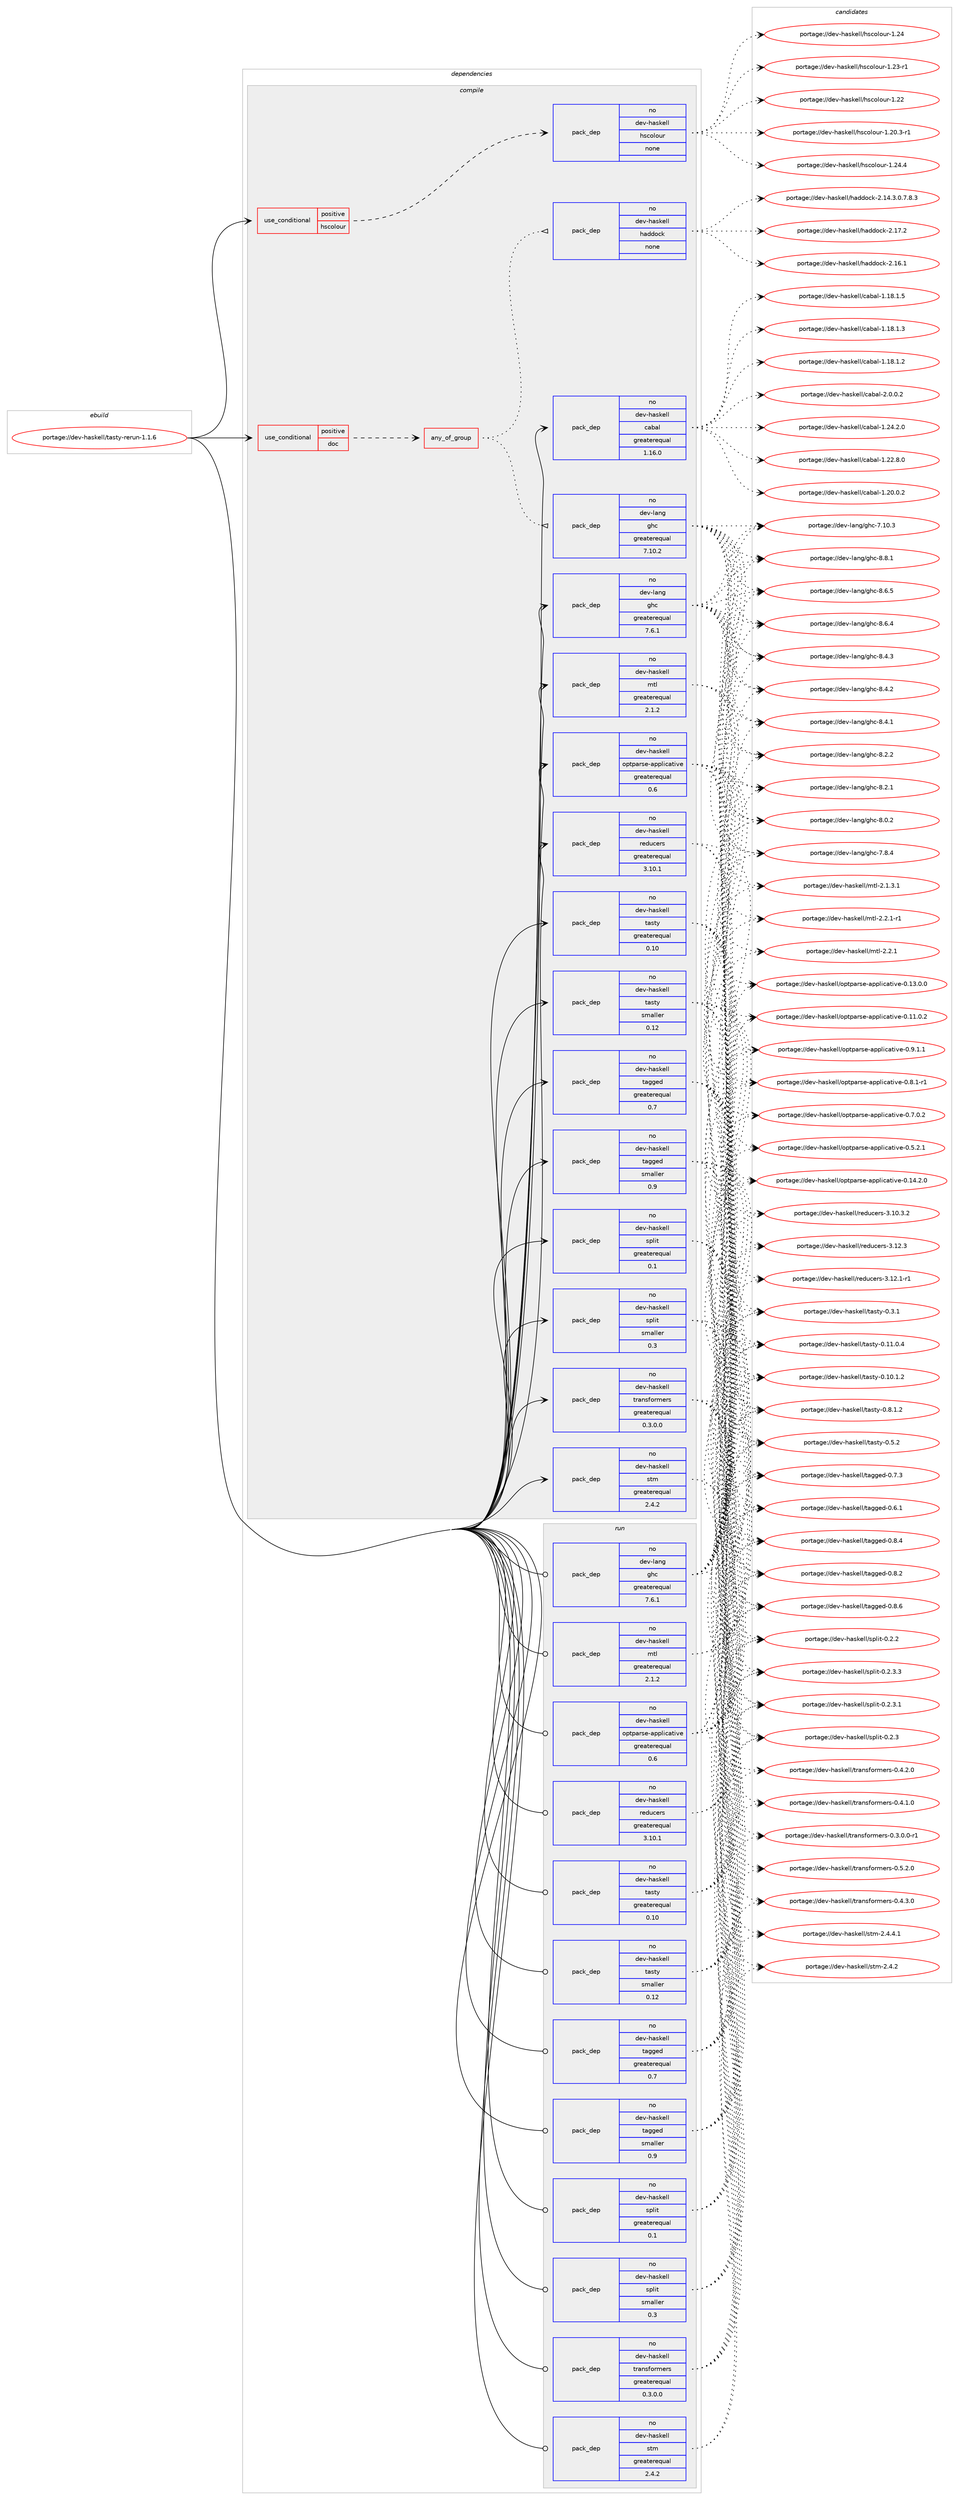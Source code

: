 digraph prolog {

# *************
# Graph options
# *************

newrank=true;
concentrate=true;
compound=true;
graph [rankdir=LR,fontname=Helvetica,fontsize=10,ranksep=1.5];#, ranksep=2.5, nodesep=0.2];
edge  [arrowhead=vee];
node  [fontname=Helvetica,fontsize=10];

# **********
# The ebuild
# **********

subgraph cluster_leftcol {
color=gray;
rank=same;
label=<<i>ebuild</i>>;
id [label="portage://dev-haskell/tasty-rerun-1.1.6", color=red, width=4, href="../dev-haskell/tasty-rerun-1.1.6.svg"];
}

# ****************
# The dependencies
# ****************

subgraph cluster_midcol {
color=gray;
label=<<i>dependencies</i>>;
subgraph cluster_compile {
fillcolor="#eeeeee";
style=filled;
label=<<i>compile</i>>;
subgraph cond131474 {
dependency542592 [label=<<TABLE BORDER="0" CELLBORDER="1" CELLSPACING="0" CELLPADDING="4"><TR><TD ROWSPAN="3" CELLPADDING="10">use_conditional</TD></TR><TR><TD>positive</TD></TR><TR><TD>doc</TD></TR></TABLE>>, shape=none, color=red];
subgraph any5658 {
dependency542593 [label=<<TABLE BORDER="0" CELLBORDER="1" CELLSPACING="0" CELLPADDING="4"><TR><TD CELLPADDING="10">any_of_group</TD></TR></TABLE>>, shape=none, color=red];subgraph pack405223 {
dependency542594 [label=<<TABLE BORDER="0" CELLBORDER="1" CELLSPACING="0" CELLPADDING="4" WIDTH="220"><TR><TD ROWSPAN="6" CELLPADDING="30">pack_dep</TD></TR><TR><TD WIDTH="110">no</TD></TR><TR><TD>dev-haskell</TD></TR><TR><TD>haddock</TD></TR><TR><TD>none</TD></TR><TR><TD></TD></TR></TABLE>>, shape=none, color=blue];
}
dependency542593:e -> dependency542594:w [weight=20,style="dotted",arrowhead="oinv"];
subgraph pack405224 {
dependency542595 [label=<<TABLE BORDER="0" CELLBORDER="1" CELLSPACING="0" CELLPADDING="4" WIDTH="220"><TR><TD ROWSPAN="6" CELLPADDING="30">pack_dep</TD></TR><TR><TD WIDTH="110">no</TD></TR><TR><TD>dev-lang</TD></TR><TR><TD>ghc</TD></TR><TR><TD>greaterequal</TD></TR><TR><TD>7.10.2</TD></TR></TABLE>>, shape=none, color=blue];
}
dependency542593:e -> dependency542595:w [weight=20,style="dotted",arrowhead="oinv"];
}
dependency542592:e -> dependency542593:w [weight=20,style="dashed",arrowhead="vee"];
}
id:e -> dependency542592:w [weight=20,style="solid",arrowhead="vee"];
subgraph cond131475 {
dependency542596 [label=<<TABLE BORDER="0" CELLBORDER="1" CELLSPACING="0" CELLPADDING="4"><TR><TD ROWSPAN="3" CELLPADDING="10">use_conditional</TD></TR><TR><TD>positive</TD></TR><TR><TD>hscolour</TD></TR></TABLE>>, shape=none, color=red];
subgraph pack405225 {
dependency542597 [label=<<TABLE BORDER="0" CELLBORDER="1" CELLSPACING="0" CELLPADDING="4" WIDTH="220"><TR><TD ROWSPAN="6" CELLPADDING="30">pack_dep</TD></TR><TR><TD WIDTH="110">no</TD></TR><TR><TD>dev-haskell</TD></TR><TR><TD>hscolour</TD></TR><TR><TD>none</TD></TR><TR><TD></TD></TR></TABLE>>, shape=none, color=blue];
}
dependency542596:e -> dependency542597:w [weight=20,style="dashed",arrowhead="vee"];
}
id:e -> dependency542596:w [weight=20,style="solid",arrowhead="vee"];
subgraph pack405226 {
dependency542598 [label=<<TABLE BORDER="0" CELLBORDER="1" CELLSPACING="0" CELLPADDING="4" WIDTH="220"><TR><TD ROWSPAN="6" CELLPADDING="30">pack_dep</TD></TR><TR><TD WIDTH="110">no</TD></TR><TR><TD>dev-haskell</TD></TR><TR><TD>cabal</TD></TR><TR><TD>greaterequal</TD></TR><TR><TD>1.16.0</TD></TR></TABLE>>, shape=none, color=blue];
}
id:e -> dependency542598:w [weight=20,style="solid",arrowhead="vee"];
subgraph pack405227 {
dependency542599 [label=<<TABLE BORDER="0" CELLBORDER="1" CELLSPACING="0" CELLPADDING="4" WIDTH="220"><TR><TD ROWSPAN="6" CELLPADDING="30">pack_dep</TD></TR><TR><TD WIDTH="110">no</TD></TR><TR><TD>dev-haskell</TD></TR><TR><TD>mtl</TD></TR><TR><TD>greaterequal</TD></TR><TR><TD>2.1.2</TD></TR></TABLE>>, shape=none, color=blue];
}
id:e -> dependency542599:w [weight=20,style="solid",arrowhead="vee"];
subgraph pack405228 {
dependency542600 [label=<<TABLE BORDER="0" CELLBORDER="1" CELLSPACING="0" CELLPADDING="4" WIDTH="220"><TR><TD ROWSPAN="6" CELLPADDING="30">pack_dep</TD></TR><TR><TD WIDTH="110">no</TD></TR><TR><TD>dev-haskell</TD></TR><TR><TD>optparse-applicative</TD></TR><TR><TD>greaterequal</TD></TR><TR><TD>0.6</TD></TR></TABLE>>, shape=none, color=blue];
}
id:e -> dependency542600:w [weight=20,style="solid",arrowhead="vee"];
subgraph pack405229 {
dependency542601 [label=<<TABLE BORDER="0" CELLBORDER="1" CELLSPACING="0" CELLPADDING="4" WIDTH="220"><TR><TD ROWSPAN="6" CELLPADDING="30">pack_dep</TD></TR><TR><TD WIDTH="110">no</TD></TR><TR><TD>dev-haskell</TD></TR><TR><TD>reducers</TD></TR><TR><TD>greaterequal</TD></TR><TR><TD>3.10.1</TD></TR></TABLE>>, shape=none, color=blue];
}
id:e -> dependency542601:w [weight=20,style="solid",arrowhead="vee"];
subgraph pack405230 {
dependency542602 [label=<<TABLE BORDER="0" CELLBORDER="1" CELLSPACING="0" CELLPADDING="4" WIDTH="220"><TR><TD ROWSPAN="6" CELLPADDING="30">pack_dep</TD></TR><TR><TD WIDTH="110">no</TD></TR><TR><TD>dev-haskell</TD></TR><TR><TD>split</TD></TR><TR><TD>greaterequal</TD></TR><TR><TD>0.1</TD></TR></TABLE>>, shape=none, color=blue];
}
id:e -> dependency542602:w [weight=20,style="solid",arrowhead="vee"];
subgraph pack405231 {
dependency542603 [label=<<TABLE BORDER="0" CELLBORDER="1" CELLSPACING="0" CELLPADDING="4" WIDTH="220"><TR><TD ROWSPAN="6" CELLPADDING="30">pack_dep</TD></TR><TR><TD WIDTH="110">no</TD></TR><TR><TD>dev-haskell</TD></TR><TR><TD>split</TD></TR><TR><TD>smaller</TD></TR><TR><TD>0.3</TD></TR></TABLE>>, shape=none, color=blue];
}
id:e -> dependency542603:w [weight=20,style="solid",arrowhead="vee"];
subgraph pack405232 {
dependency542604 [label=<<TABLE BORDER="0" CELLBORDER="1" CELLSPACING="0" CELLPADDING="4" WIDTH="220"><TR><TD ROWSPAN="6" CELLPADDING="30">pack_dep</TD></TR><TR><TD WIDTH="110">no</TD></TR><TR><TD>dev-haskell</TD></TR><TR><TD>stm</TD></TR><TR><TD>greaterequal</TD></TR><TR><TD>2.4.2</TD></TR></TABLE>>, shape=none, color=blue];
}
id:e -> dependency542604:w [weight=20,style="solid",arrowhead="vee"];
subgraph pack405233 {
dependency542605 [label=<<TABLE BORDER="0" CELLBORDER="1" CELLSPACING="0" CELLPADDING="4" WIDTH="220"><TR><TD ROWSPAN="6" CELLPADDING="30">pack_dep</TD></TR><TR><TD WIDTH="110">no</TD></TR><TR><TD>dev-haskell</TD></TR><TR><TD>tagged</TD></TR><TR><TD>greaterequal</TD></TR><TR><TD>0.7</TD></TR></TABLE>>, shape=none, color=blue];
}
id:e -> dependency542605:w [weight=20,style="solid",arrowhead="vee"];
subgraph pack405234 {
dependency542606 [label=<<TABLE BORDER="0" CELLBORDER="1" CELLSPACING="0" CELLPADDING="4" WIDTH="220"><TR><TD ROWSPAN="6" CELLPADDING="30">pack_dep</TD></TR><TR><TD WIDTH="110">no</TD></TR><TR><TD>dev-haskell</TD></TR><TR><TD>tagged</TD></TR><TR><TD>smaller</TD></TR><TR><TD>0.9</TD></TR></TABLE>>, shape=none, color=blue];
}
id:e -> dependency542606:w [weight=20,style="solid",arrowhead="vee"];
subgraph pack405235 {
dependency542607 [label=<<TABLE BORDER="0" CELLBORDER="1" CELLSPACING="0" CELLPADDING="4" WIDTH="220"><TR><TD ROWSPAN="6" CELLPADDING="30">pack_dep</TD></TR><TR><TD WIDTH="110">no</TD></TR><TR><TD>dev-haskell</TD></TR><TR><TD>tasty</TD></TR><TR><TD>greaterequal</TD></TR><TR><TD>0.10</TD></TR></TABLE>>, shape=none, color=blue];
}
id:e -> dependency542607:w [weight=20,style="solid",arrowhead="vee"];
subgraph pack405236 {
dependency542608 [label=<<TABLE BORDER="0" CELLBORDER="1" CELLSPACING="0" CELLPADDING="4" WIDTH="220"><TR><TD ROWSPAN="6" CELLPADDING="30">pack_dep</TD></TR><TR><TD WIDTH="110">no</TD></TR><TR><TD>dev-haskell</TD></TR><TR><TD>tasty</TD></TR><TR><TD>smaller</TD></TR><TR><TD>0.12</TD></TR></TABLE>>, shape=none, color=blue];
}
id:e -> dependency542608:w [weight=20,style="solid",arrowhead="vee"];
subgraph pack405237 {
dependency542609 [label=<<TABLE BORDER="0" CELLBORDER="1" CELLSPACING="0" CELLPADDING="4" WIDTH="220"><TR><TD ROWSPAN="6" CELLPADDING="30">pack_dep</TD></TR><TR><TD WIDTH="110">no</TD></TR><TR><TD>dev-haskell</TD></TR><TR><TD>transformers</TD></TR><TR><TD>greaterequal</TD></TR><TR><TD>0.3.0.0</TD></TR></TABLE>>, shape=none, color=blue];
}
id:e -> dependency542609:w [weight=20,style="solid",arrowhead="vee"];
subgraph pack405238 {
dependency542610 [label=<<TABLE BORDER="0" CELLBORDER="1" CELLSPACING="0" CELLPADDING="4" WIDTH="220"><TR><TD ROWSPAN="6" CELLPADDING="30">pack_dep</TD></TR><TR><TD WIDTH="110">no</TD></TR><TR><TD>dev-lang</TD></TR><TR><TD>ghc</TD></TR><TR><TD>greaterequal</TD></TR><TR><TD>7.6.1</TD></TR></TABLE>>, shape=none, color=blue];
}
id:e -> dependency542610:w [weight=20,style="solid",arrowhead="vee"];
}
subgraph cluster_compileandrun {
fillcolor="#eeeeee";
style=filled;
label=<<i>compile and run</i>>;
}
subgraph cluster_run {
fillcolor="#eeeeee";
style=filled;
label=<<i>run</i>>;
subgraph pack405239 {
dependency542611 [label=<<TABLE BORDER="0" CELLBORDER="1" CELLSPACING="0" CELLPADDING="4" WIDTH="220"><TR><TD ROWSPAN="6" CELLPADDING="30">pack_dep</TD></TR><TR><TD WIDTH="110">no</TD></TR><TR><TD>dev-haskell</TD></TR><TR><TD>mtl</TD></TR><TR><TD>greaterequal</TD></TR><TR><TD>2.1.2</TD></TR></TABLE>>, shape=none, color=blue];
}
id:e -> dependency542611:w [weight=20,style="solid",arrowhead="odot"];
subgraph pack405240 {
dependency542612 [label=<<TABLE BORDER="0" CELLBORDER="1" CELLSPACING="0" CELLPADDING="4" WIDTH="220"><TR><TD ROWSPAN="6" CELLPADDING="30">pack_dep</TD></TR><TR><TD WIDTH="110">no</TD></TR><TR><TD>dev-haskell</TD></TR><TR><TD>optparse-applicative</TD></TR><TR><TD>greaterequal</TD></TR><TR><TD>0.6</TD></TR></TABLE>>, shape=none, color=blue];
}
id:e -> dependency542612:w [weight=20,style="solid",arrowhead="odot"];
subgraph pack405241 {
dependency542613 [label=<<TABLE BORDER="0" CELLBORDER="1" CELLSPACING="0" CELLPADDING="4" WIDTH="220"><TR><TD ROWSPAN="6" CELLPADDING="30">pack_dep</TD></TR><TR><TD WIDTH="110">no</TD></TR><TR><TD>dev-haskell</TD></TR><TR><TD>reducers</TD></TR><TR><TD>greaterequal</TD></TR><TR><TD>3.10.1</TD></TR></TABLE>>, shape=none, color=blue];
}
id:e -> dependency542613:w [weight=20,style="solid",arrowhead="odot"];
subgraph pack405242 {
dependency542614 [label=<<TABLE BORDER="0" CELLBORDER="1" CELLSPACING="0" CELLPADDING="4" WIDTH="220"><TR><TD ROWSPAN="6" CELLPADDING="30">pack_dep</TD></TR><TR><TD WIDTH="110">no</TD></TR><TR><TD>dev-haskell</TD></TR><TR><TD>split</TD></TR><TR><TD>greaterequal</TD></TR><TR><TD>0.1</TD></TR></TABLE>>, shape=none, color=blue];
}
id:e -> dependency542614:w [weight=20,style="solid",arrowhead="odot"];
subgraph pack405243 {
dependency542615 [label=<<TABLE BORDER="0" CELLBORDER="1" CELLSPACING="0" CELLPADDING="4" WIDTH="220"><TR><TD ROWSPAN="6" CELLPADDING="30">pack_dep</TD></TR><TR><TD WIDTH="110">no</TD></TR><TR><TD>dev-haskell</TD></TR><TR><TD>split</TD></TR><TR><TD>smaller</TD></TR><TR><TD>0.3</TD></TR></TABLE>>, shape=none, color=blue];
}
id:e -> dependency542615:w [weight=20,style="solid",arrowhead="odot"];
subgraph pack405244 {
dependency542616 [label=<<TABLE BORDER="0" CELLBORDER="1" CELLSPACING="0" CELLPADDING="4" WIDTH="220"><TR><TD ROWSPAN="6" CELLPADDING="30">pack_dep</TD></TR><TR><TD WIDTH="110">no</TD></TR><TR><TD>dev-haskell</TD></TR><TR><TD>stm</TD></TR><TR><TD>greaterequal</TD></TR><TR><TD>2.4.2</TD></TR></TABLE>>, shape=none, color=blue];
}
id:e -> dependency542616:w [weight=20,style="solid",arrowhead="odot"];
subgraph pack405245 {
dependency542617 [label=<<TABLE BORDER="0" CELLBORDER="1" CELLSPACING="0" CELLPADDING="4" WIDTH="220"><TR><TD ROWSPAN="6" CELLPADDING="30">pack_dep</TD></TR><TR><TD WIDTH="110">no</TD></TR><TR><TD>dev-haskell</TD></TR><TR><TD>tagged</TD></TR><TR><TD>greaterequal</TD></TR><TR><TD>0.7</TD></TR></TABLE>>, shape=none, color=blue];
}
id:e -> dependency542617:w [weight=20,style="solid",arrowhead="odot"];
subgraph pack405246 {
dependency542618 [label=<<TABLE BORDER="0" CELLBORDER="1" CELLSPACING="0" CELLPADDING="4" WIDTH="220"><TR><TD ROWSPAN="6" CELLPADDING="30">pack_dep</TD></TR><TR><TD WIDTH="110">no</TD></TR><TR><TD>dev-haskell</TD></TR><TR><TD>tagged</TD></TR><TR><TD>smaller</TD></TR><TR><TD>0.9</TD></TR></TABLE>>, shape=none, color=blue];
}
id:e -> dependency542618:w [weight=20,style="solid",arrowhead="odot"];
subgraph pack405247 {
dependency542619 [label=<<TABLE BORDER="0" CELLBORDER="1" CELLSPACING="0" CELLPADDING="4" WIDTH="220"><TR><TD ROWSPAN="6" CELLPADDING="30">pack_dep</TD></TR><TR><TD WIDTH="110">no</TD></TR><TR><TD>dev-haskell</TD></TR><TR><TD>tasty</TD></TR><TR><TD>greaterequal</TD></TR><TR><TD>0.10</TD></TR></TABLE>>, shape=none, color=blue];
}
id:e -> dependency542619:w [weight=20,style="solid",arrowhead="odot"];
subgraph pack405248 {
dependency542620 [label=<<TABLE BORDER="0" CELLBORDER="1" CELLSPACING="0" CELLPADDING="4" WIDTH="220"><TR><TD ROWSPAN="6" CELLPADDING="30">pack_dep</TD></TR><TR><TD WIDTH="110">no</TD></TR><TR><TD>dev-haskell</TD></TR><TR><TD>tasty</TD></TR><TR><TD>smaller</TD></TR><TR><TD>0.12</TD></TR></TABLE>>, shape=none, color=blue];
}
id:e -> dependency542620:w [weight=20,style="solid",arrowhead="odot"];
subgraph pack405249 {
dependency542621 [label=<<TABLE BORDER="0" CELLBORDER="1" CELLSPACING="0" CELLPADDING="4" WIDTH="220"><TR><TD ROWSPAN="6" CELLPADDING="30">pack_dep</TD></TR><TR><TD WIDTH="110">no</TD></TR><TR><TD>dev-haskell</TD></TR><TR><TD>transformers</TD></TR><TR><TD>greaterequal</TD></TR><TR><TD>0.3.0.0</TD></TR></TABLE>>, shape=none, color=blue];
}
id:e -> dependency542621:w [weight=20,style="solid",arrowhead="odot"];
subgraph pack405250 {
dependency542622 [label=<<TABLE BORDER="0" CELLBORDER="1" CELLSPACING="0" CELLPADDING="4" WIDTH="220"><TR><TD ROWSPAN="6" CELLPADDING="30">pack_dep</TD></TR><TR><TD WIDTH="110">no</TD></TR><TR><TD>dev-lang</TD></TR><TR><TD>ghc</TD></TR><TR><TD>greaterequal</TD></TR><TR><TD>7.6.1</TD></TR></TABLE>>, shape=none, color=blue];
}
id:e -> dependency542622:w [weight=20,style="solid",arrowhead="odot"];
}
}

# **************
# The candidates
# **************

subgraph cluster_choices {
rank=same;
color=gray;
label=<<i>candidates</i>>;

subgraph choice405223 {
color=black;
nodesep=1;
choice100101118451049711510710110810847104971001001119910745504649554650 [label="portage://dev-haskell/haddock-2.17.2", color=red, width=4,href="../dev-haskell/haddock-2.17.2.svg"];
choice100101118451049711510710110810847104971001001119910745504649544649 [label="portage://dev-haskell/haddock-2.16.1", color=red, width=4,href="../dev-haskell/haddock-2.16.1.svg"];
choice1001011184510497115107101108108471049710010011199107455046495246514648465546564651 [label="portage://dev-haskell/haddock-2.14.3.0.7.8.3", color=red, width=4,href="../dev-haskell/haddock-2.14.3.0.7.8.3.svg"];
dependency542594:e -> choice100101118451049711510710110810847104971001001119910745504649554650:w [style=dotted,weight="100"];
dependency542594:e -> choice100101118451049711510710110810847104971001001119910745504649544649:w [style=dotted,weight="100"];
dependency542594:e -> choice1001011184510497115107101108108471049710010011199107455046495246514648465546564651:w [style=dotted,weight="100"];
}
subgraph choice405224 {
color=black;
nodesep=1;
choice10010111845108971101034710310499455646564649 [label="portage://dev-lang/ghc-8.8.1", color=red, width=4,href="../dev-lang/ghc-8.8.1.svg"];
choice10010111845108971101034710310499455646544653 [label="portage://dev-lang/ghc-8.6.5", color=red, width=4,href="../dev-lang/ghc-8.6.5.svg"];
choice10010111845108971101034710310499455646544652 [label="portage://dev-lang/ghc-8.6.4", color=red, width=4,href="../dev-lang/ghc-8.6.4.svg"];
choice10010111845108971101034710310499455646524651 [label="portage://dev-lang/ghc-8.4.3", color=red, width=4,href="../dev-lang/ghc-8.4.3.svg"];
choice10010111845108971101034710310499455646524650 [label="portage://dev-lang/ghc-8.4.2", color=red, width=4,href="../dev-lang/ghc-8.4.2.svg"];
choice10010111845108971101034710310499455646524649 [label="portage://dev-lang/ghc-8.4.1", color=red, width=4,href="../dev-lang/ghc-8.4.1.svg"];
choice10010111845108971101034710310499455646504650 [label="portage://dev-lang/ghc-8.2.2", color=red, width=4,href="../dev-lang/ghc-8.2.2.svg"];
choice10010111845108971101034710310499455646504649 [label="portage://dev-lang/ghc-8.2.1", color=red, width=4,href="../dev-lang/ghc-8.2.1.svg"];
choice10010111845108971101034710310499455646484650 [label="portage://dev-lang/ghc-8.0.2", color=red, width=4,href="../dev-lang/ghc-8.0.2.svg"];
choice10010111845108971101034710310499455546564652 [label="portage://dev-lang/ghc-7.8.4", color=red, width=4,href="../dev-lang/ghc-7.8.4.svg"];
choice1001011184510897110103471031049945554649484651 [label="portage://dev-lang/ghc-7.10.3", color=red, width=4,href="../dev-lang/ghc-7.10.3.svg"];
dependency542595:e -> choice10010111845108971101034710310499455646564649:w [style=dotted,weight="100"];
dependency542595:e -> choice10010111845108971101034710310499455646544653:w [style=dotted,weight="100"];
dependency542595:e -> choice10010111845108971101034710310499455646544652:w [style=dotted,weight="100"];
dependency542595:e -> choice10010111845108971101034710310499455646524651:w [style=dotted,weight="100"];
dependency542595:e -> choice10010111845108971101034710310499455646524650:w [style=dotted,weight="100"];
dependency542595:e -> choice10010111845108971101034710310499455646524649:w [style=dotted,weight="100"];
dependency542595:e -> choice10010111845108971101034710310499455646504650:w [style=dotted,weight="100"];
dependency542595:e -> choice10010111845108971101034710310499455646504649:w [style=dotted,weight="100"];
dependency542595:e -> choice10010111845108971101034710310499455646484650:w [style=dotted,weight="100"];
dependency542595:e -> choice10010111845108971101034710310499455546564652:w [style=dotted,weight="100"];
dependency542595:e -> choice1001011184510897110103471031049945554649484651:w [style=dotted,weight="100"];
}
subgraph choice405225 {
color=black;
nodesep=1;
choice1001011184510497115107101108108471041159911110811111711445494650524652 [label="portage://dev-haskell/hscolour-1.24.4", color=red, width=4,href="../dev-haskell/hscolour-1.24.4.svg"];
choice100101118451049711510710110810847104115991111081111171144549465052 [label="portage://dev-haskell/hscolour-1.24", color=red, width=4,href="../dev-haskell/hscolour-1.24.svg"];
choice1001011184510497115107101108108471041159911110811111711445494650514511449 [label="portage://dev-haskell/hscolour-1.23-r1", color=red, width=4,href="../dev-haskell/hscolour-1.23-r1.svg"];
choice100101118451049711510710110810847104115991111081111171144549465050 [label="portage://dev-haskell/hscolour-1.22", color=red, width=4,href="../dev-haskell/hscolour-1.22.svg"];
choice10010111845104971151071011081084710411599111108111117114454946504846514511449 [label="portage://dev-haskell/hscolour-1.20.3-r1", color=red, width=4,href="../dev-haskell/hscolour-1.20.3-r1.svg"];
dependency542597:e -> choice1001011184510497115107101108108471041159911110811111711445494650524652:w [style=dotted,weight="100"];
dependency542597:e -> choice100101118451049711510710110810847104115991111081111171144549465052:w [style=dotted,weight="100"];
dependency542597:e -> choice1001011184510497115107101108108471041159911110811111711445494650514511449:w [style=dotted,weight="100"];
dependency542597:e -> choice100101118451049711510710110810847104115991111081111171144549465050:w [style=dotted,weight="100"];
dependency542597:e -> choice10010111845104971151071011081084710411599111108111117114454946504846514511449:w [style=dotted,weight="100"];
}
subgraph choice405226 {
color=black;
nodesep=1;
choice100101118451049711510710110810847999798971084550464846484650 [label="portage://dev-haskell/cabal-2.0.0.2", color=red, width=4,href="../dev-haskell/cabal-2.0.0.2.svg"];
choice10010111845104971151071011081084799979897108454946505246504648 [label="portage://dev-haskell/cabal-1.24.2.0", color=red, width=4,href="../dev-haskell/cabal-1.24.2.0.svg"];
choice10010111845104971151071011081084799979897108454946505046564648 [label="portage://dev-haskell/cabal-1.22.8.0", color=red, width=4,href="../dev-haskell/cabal-1.22.8.0.svg"];
choice10010111845104971151071011081084799979897108454946504846484650 [label="portage://dev-haskell/cabal-1.20.0.2", color=red, width=4,href="../dev-haskell/cabal-1.20.0.2.svg"];
choice10010111845104971151071011081084799979897108454946495646494653 [label="portage://dev-haskell/cabal-1.18.1.5", color=red, width=4,href="../dev-haskell/cabal-1.18.1.5.svg"];
choice10010111845104971151071011081084799979897108454946495646494651 [label="portage://dev-haskell/cabal-1.18.1.3", color=red, width=4,href="../dev-haskell/cabal-1.18.1.3.svg"];
choice10010111845104971151071011081084799979897108454946495646494650 [label="portage://dev-haskell/cabal-1.18.1.2", color=red, width=4,href="../dev-haskell/cabal-1.18.1.2.svg"];
dependency542598:e -> choice100101118451049711510710110810847999798971084550464846484650:w [style=dotted,weight="100"];
dependency542598:e -> choice10010111845104971151071011081084799979897108454946505246504648:w [style=dotted,weight="100"];
dependency542598:e -> choice10010111845104971151071011081084799979897108454946505046564648:w [style=dotted,weight="100"];
dependency542598:e -> choice10010111845104971151071011081084799979897108454946504846484650:w [style=dotted,weight="100"];
dependency542598:e -> choice10010111845104971151071011081084799979897108454946495646494653:w [style=dotted,weight="100"];
dependency542598:e -> choice10010111845104971151071011081084799979897108454946495646494651:w [style=dotted,weight="100"];
dependency542598:e -> choice10010111845104971151071011081084799979897108454946495646494650:w [style=dotted,weight="100"];
}
subgraph choice405227 {
color=black;
nodesep=1;
choice1001011184510497115107101108108471091161084550465046494511449 [label="portage://dev-haskell/mtl-2.2.1-r1", color=red, width=4,href="../dev-haskell/mtl-2.2.1-r1.svg"];
choice100101118451049711510710110810847109116108455046504649 [label="portage://dev-haskell/mtl-2.2.1", color=red, width=4,href="../dev-haskell/mtl-2.2.1.svg"];
choice1001011184510497115107101108108471091161084550464946514649 [label="portage://dev-haskell/mtl-2.1.3.1", color=red, width=4,href="../dev-haskell/mtl-2.1.3.1.svg"];
dependency542599:e -> choice1001011184510497115107101108108471091161084550465046494511449:w [style=dotted,weight="100"];
dependency542599:e -> choice100101118451049711510710110810847109116108455046504649:w [style=dotted,weight="100"];
dependency542599:e -> choice1001011184510497115107101108108471091161084550464946514649:w [style=dotted,weight="100"];
}
subgraph choice405228 {
color=black;
nodesep=1;
choice10010111845104971151071011081084711111211611297114115101459711211210810599971161051181014548465746494649 [label="portage://dev-haskell/optparse-applicative-0.9.1.1", color=red, width=4,href="../dev-haskell/optparse-applicative-0.9.1.1.svg"];
choice10010111845104971151071011081084711111211611297114115101459711211210810599971161051181014548465646494511449 [label="portage://dev-haskell/optparse-applicative-0.8.1-r1", color=red, width=4,href="../dev-haskell/optparse-applicative-0.8.1-r1.svg"];
choice10010111845104971151071011081084711111211611297114115101459711211210810599971161051181014548465546484650 [label="portage://dev-haskell/optparse-applicative-0.7.0.2", color=red, width=4,href="../dev-haskell/optparse-applicative-0.7.0.2.svg"];
choice10010111845104971151071011081084711111211611297114115101459711211210810599971161051181014548465346504649 [label="portage://dev-haskell/optparse-applicative-0.5.2.1", color=red, width=4,href="../dev-haskell/optparse-applicative-0.5.2.1.svg"];
choice1001011184510497115107101108108471111121161129711411510145971121121081059997116105118101454846495246504648 [label="portage://dev-haskell/optparse-applicative-0.14.2.0", color=red, width=4,href="../dev-haskell/optparse-applicative-0.14.2.0.svg"];
choice1001011184510497115107101108108471111121161129711411510145971121121081059997116105118101454846495146484648 [label="portage://dev-haskell/optparse-applicative-0.13.0.0", color=red, width=4,href="../dev-haskell/optparse-applicative-0.13.0.0.svg"];
choice1001011184510497115107101108108471111121161129711411510145971121121081059997116105118101454846494946484650 [label="portage://dev-haskell/optparse-applicative-0.11.0.2", color=red, width=4,href="../dev-haskell/optparse-applicative-0.11.0.2.svg"];
dependency542600:e -> choice10010111845104971151071011081084711111211611297114115101459711211210810599971161051181014548465746494649:w [style=dotted,weight="100"];
dependency542600:e -> choice10010111845104971151071011081084711111211611297114115101459711211210810599971161051181014548465646494511449:w [style=dotted,weight="100"];
dependency542600:e -> choice10010111845104971151071011081084711111211611297114115101459711211210810599971161051181014548465546484650:w [style=dotted,weight="100"];
dependency542600:e -> choice10010111845104971151071011081084711111211611297114115101459711211210810599971161051181014548465346504649:w [style=dotted,weight="100"];
dependency542600:e -> choice1001011184510497115107101108108471111121161129711411510145971121121081059997116105118101454846495246504648:w [style=dotted,weight="100"];
dependency542600:e -> choice1001011184510497115107101108108471111121161129711411510145971121121081059997116105118101454846495146484648:w [style=dotted,weight="100"];
dependency542600:e -> choice1001011184510497115107101108108471111121161129711411510145971121121081059997116105118101454846494946484650:w [style=dotted,weight="100"];
}
subgraph choice405229 {
color=black;
nodesep=1;
choice1001011184510497115107101108108471141011001179910111411545514649504651 [label="portage://dev-haskell/reducers-3.12.3", color=red, width=4,href="../dev-haskell/reducers-3.12.3.svg"];
choice10010111845104971151071011081084711410110011799101114115455146495046494511449 [label="portage://dev-haskell/reducers-3.12.1-r1", color=red, width=4,href="../dev-haskell/reducers-3.12.1-r1.svg"];
choice10010111845104971151071011081084711410110011799101114115455146494846514650 [label="portage://dev-haskell/reducers-3.10.3.2", color=red, width=4,href="../dev-haskell/reducers-3.10.3.2.svg"];
dependency542601:e -> choice1001011184510497115107101108108471141011001179910111411545514649504651:w [style=dotted,weight="100"];
dependency542601:e -> choice10010111845104971151071011081084711410110011799101114115455146495046494511449:w [style=dotted,weight="100"];
dependency542601:e -> choice10010111845104971151071011081084711410110011799101114115455146494846514650:w [style=dotted,weight="100"];
}
subgraph choice405230 {
color=black;
nodesep=1;
choice1001011184510497115107101108108471151121081051164548465046514651 [label="portage://dev-haskell/split-0.2.3.3", color=red, width=4,href="../dev-haskell/split-0.2.3.3.svg"];
choice1001011184510497115107101108108471151121081051164548465046514649 [label="portage://dev-haskell/split-0.2.3.1", color=red, width=4,href="../dev-haskell/split-0.2.3.1.svg"];
choice100101118451049711510710110810847115112108105116454846504651 [label="portage://dev-haskell/split-0.2.3", color=red, width=4,href="../dev-haskell/split-0.2.3.svg"];
choice100101118451049711510710110810847115112108105116454846504650 [label="portage://dev-haskell/split-0.2.2", color=red, width=4,href="../dev-haskell/split-0.2.2.svg"];
dependency542602:e -> choice1001011184510497115107101108108471151121081051164548465046514651:w [style=dotted,weight="100"];
dependency542602:e -> choice1001011184510497115107101108108471151121081051164548465046514649:w [style=dotted,weight="100"];
dependency542602:e -> choice100101118451049711510710110810847115112108105116454846504651:w [style=dotted,weight="100"];
dependency542602:e -> choice100101118451049711510710110810847115112108105116454846504650:w [style=dotted,weight="100"];
}
subgraph choice405231 {
color=black;
nodesep=1;
choice1001011184510497115107101108108471151121081051164548465046514651 [label="portage://dev-haskell/split-0.2.3.3", color=red, width=4,href="../dev-haskell/split-0.2.3.3.svg"];
choice1001011184510497115107101108108471151121081051164548465046514649 [label="portage://dev-haskell/split-0.2.3.1", color=red, width=4,href="../dev-haskell/split-0.2.3.1.svg"];
choice100101118451049711510710110810847115112108105116454846504651 [label="portage://dev-haskell/split-0.2.3", color=red, width=4,href="../dev-haskell/split-0.2.3.svg"];
choice100101118451049711510710110810847115112108105116454846504650 [label="portage://dev-haskell/split-0.2.2", color=red, width=4,href="../dev-haskell/split-0.2.2.svg"];
dependency542603:e -> choice1001011184510497115107101108108471151121081051164548465046514651:w [style=dotted,weight="100"];
dependency542603:e -> choice1001011184510497115107101108108471151121081051164548465046514649:w [style=dotted,weight="100"];
dependency542603:e -> choice100101118451049711510710110810847115112108105116454846504651:w [style=dotted,weight="100"];
dependency542603:e -> choice100101118451049711510710110810847115112108105116454846504650:w [style=dotted,weight="100"];
}
subgraph choice405232 {
color=black;
nodesep=1;
choice1001011184510497115107101108108471151161094550465246524649 [label="portage://dev-haskell/stm-2.4.4.1", color=red, width=4,href="../dev-haskell/stm-2.4.4.1.svg"];
choice100101118451049711510710110810847115116109455046524650 [label="portage://dev-haskell/stm-2.4.2", color=red, width=4,href="../dev-haskell/stm-2.4.2.svg"];
dependency542604:e -> choice1001011184510497115107101108108471151161094550465246524649:w [style=dotted,weight="100"];
dependency542604:e -> choice100101118451049711510710110810847115116109455046524650:w [style=dotted,weight="100"];
}
subgraph choice405233 {
color=black;
nodesep=1;
choice10010111845104971151071011081084711697103103101100454846564654 [label="portage://dev-haskell/tagged-0.8.6", color=red, width=4,href="../dev-haskell/tagged-0.8.6.svg"];
choice10010111845104971151071011081084711697103103101100454846564652 [label="portage://dev-haskell/tagged-0.8.4", color=red, width=4,href="../dev-haskell/tagged-0.8.4.svg"];
choice10010111845104971151071011081084711697103103101100454846564650 [label="portage://dev-haskell/tagged-0.8.2", color=red, width=4,href="../dev-haskell/tagged-0.8.2.svg"];
choice10010111845104971151071011081084711697103103101100454846554651 [label="portage://dev-haskell/tagged-0.7.3", color=red, width=4,href="../dev-haskell/tagged-0.7.3.svg"];
choice10010111845104971151071011081084711697103103101100454846544649 [label="portage://dev-haskell/tagged-0.6.1", color=red, width=4,href="../dev-haskell/tagged-0.6.1.svg"];
dependency542605:e -> choice10010111845104971151071011081084711697103103101100454846564654:w [style=dotted,weight="100"];
dependency542605:e -> choice10010111845104971151071011081084711697103103101100454846564652:w [style=dotted,weight="100"];
dependency542605:e -> choice10010111845104971151071011081084711697103103101100454846564650:w [style=dotted,weight="100"];
dependency542605:e -> choice10010111845104971151071011081084711697103103101100454846554651:w [style=dotted,weight="100"];
dependency542605:e -> choice10010111845104971151071011081084711697103103101100454846544649:w [style=dotted,weight="100"];
}
subgraph choice405234 {
color=black;
nodesep=1;
choice10010111845104971151071011081084711697103103101100454846564654 [label="portage://dev-haskell/tagged-0.8.6", color=red, width=4,href="../dev-haskell/tagged-0.8.6.svg"];
choice10010111845104971151071011081084711697103103101100454846564652 [label="portage://dev-haskell/tagged-0.8.4", color=red, width=4,href="../dev-haskell/tagged-0.8.4.svg"];
choice10010111845104971151071011081084711697103103101100454846564650 [label="portage://dev-haskell/tagged-0.8.2", color=red, width=4,href="../dev-haskell/tagged-0.8.2.svg"];
choice10010111845104971151071011081084711697103103101100454846554651 [label="portage://dev-haskell/tagged-0.7.3", color=red, width=4,href="../dev-haskell/tagged-0.7.3.svg"];
choice10010111845104971151071011081084711697103103101100454846544649 [label="portage://dev-haskell/tagged-0.6.1", color=red, width=4,href="../dev-haskell/tagged-0.6.1.svg"];
dependency542606:e -> choice10010111845104971151071011081084711697103103101100454846564654:w [style=dotted,weight="100"];
dependency542606:e -> choice10010111845104971151071011081084711697103103101100454846564652:w [style=dotted,weight="100"];
dependency542606:e -> choice10010111845104971151071011081084711697103103101100454846564650:w [style=dotted,weight="100"];
dependency542606:e -> choice10010111845104971151071011081084711697103103101100454846554651:w [style=dotted,weight="100"];
dependency542606:e -> choice10010111845104971151071011081084711697103103101100454846544649:w [style=dotted,weight="100"];
}
subgraph choice405235 {
color=black;
nodesep=1;
choice100101118451049711510710110810847116971151161214548465646494650 [label="portage://dev-haskell/tasty-0.8.1.2", color=red, width=4,href="../dev-haskell/tasty-0.8.1.2.svg"];
choice10010111845104971151071011081084711697115116121454846534650 [label="portage://dev-haskell/tasty-0.5.2", color=red, width=4,href="../dev-haskell/tasty-0.5.2.svg"];
choice10010111845104971151071011081084711697115116121454846514649 [label="portage://dev-haskell/tasty-0.3.1", color=red, width=4,href="../dev-haskell/tasty-0.3.1.svg"];
choice10010111845104971151071011081084711697115116121454846494946484652 [label="portage://dev-haskell/tasty-0.11.0.4", color=red, width=4,href="../dev-haskell/tasty-0.11.0.4.svg"];
choice10010111845104971151071011081084711697115116121454846494846494650 [label="portage://dev-haskell/tasty-0.10.1.2", color=red, width=4,href="../dev-haskell/tasty-0.10.1.2.svg"];
dependency542607:e -> choice100101118451049711510710110810847116971151161214548465646494650:w [style=dotted,weight="100"];
dependency542607:e -> choice10010111845104971151071011081084711697115116121454846534650:w [style=dotted,weight="100"];
dependency542607:e -> choice10010111845104971151071011081084711697115116121454846514649:w [style=dotted,weight="100"];
dependency542607:e -> choice10010111845104971151071011081084711697115116121454846494946484652:w [style=dotted,weight="100"];
dependency542607:e -> choice10010111845104971151071011081084711697115116121454846494846494650:w [style=dotted,weight="100"];
}
subgraph choice405236 {
color=black;
nodesep=1;
choice100101118451049711510710110810847116971151161214548465646494650 [label="portage://dev-haskell/tasty-0.8.1.2", color=red, width=4,href="../dev-haskell/tasty-0.8.1.2.svg"];
choice10010111845104971151071011081084711697115116121454846534650 [label="portage://dev-haskell/tasty-0.5.2", color=red, width=4,href="../dev-haskell/tasty-0.5.2.svg"];
choice10010111845104971151071011081084711697115116121454846514649 [label="portage://dev-haskell/tasty-0.3.1", color=red, width=4,href="../dev-haskell/tasty-0.3.1.svg"];
choice10010111845104971151071011081084711697115116121454846494946484652 [label="portage://dev-haskell/tasty-0.11.0.4", color=red, width=4,href="../dev-haskell/tasty-0.11.0.4.svg"];
choice10010111845104971151071011081084711697115116121454846494846494650 [label="portage://dev-haskell/tasty-0.10.1.2", color=red, width=4,href="../dev-haskell/tasty-0.10.1.2.svg"];
dependency542608:e -> choice100101118451049711510710110810847116971151161214548465646494650:w [style=dotted,weight="100"];
dependency542608:e -> choice10010111845104971151071011081084711697115116121454846534650:w [style=dotted,weight="100"];
dependency542608:e -> choice10010111845104971151071011081084711697115116121454846514649:w [style=dotted,weight="100"];
dependency542608:e -> choice10010111845104971151071011081084711697115116121454846494946484652:w [style=dotted,weight="100"];
dependency542608:e -> choice10010111845104971151071011081084711697115116121454846494846494650:w [style=dotted,weight="100"];
}
subgraph choice405237 {
color=black;
nodesep=1;
choice100101118451049711510710110810847116114971101151021111141091011141154548465346504648 [label="portage://dev-haskell/transformers-0.5.2.0", color=red, width=4,href="../dev-haskell/transformers-0.5.2.0.svg"];
choice100101118451049711510710110810847116114971101151021111141091011141154548465246514648 [label="portage://dev-haskell/transformers-0.4.3.0", color=red, width=4,href="../dev-haskell/transformers-0.4.3.0.svg"];
choice100101118451049711510710110810847116114971101151021111141091011141154548465246504648 [label="portage://dev-haskell/transformers-0.4.2.0", color=red, width=4,href="../dev-haskell/transformers-0.4.2.0.svg"];
choice100101118451049711510710110810847116114971101151021111141091011141154548465246494648 [label="portage://dev-haskell/transformers-0.4.1.0", color=red, width=4,href="../dev-haskell/transformers-0.4.1.0.svg"];
choice1001011184510497115107101108108471161149711011510211111410910111411545484651464846484511449 [label="portage://dev-haskell/transformers-0.3.0.0-r1", color=red, width=4,href="../dev-haskell/transformers-0.3.0.0-r1.svg"];
dependency542609:e -> choice100101118451049711510710110810847116114971101151021111141091011141154548465346504648:w [style=dotted,weight="100"];
dependency542609:e -> choice100101118451049711510710110810847116114971101151021111141091011141154548465246514648:w [style=dotted,weight="100"];
dependency542609:e -> choice100101118451049711510710110810847116114971101151021111141091011141154548465246504648:w [style=dotted,weight="100"];
dependency542609:e -> choice100101118451049711510710110810847116114971101151021111141091011141154548465246494648:w [style=dotted,weight="100"];
dependency542609:e -> choice1001011184510497115107101108108471161149711011510211111410910111411545484651464846484511449:w [style=dotted,weight="100"];
}
subgraph choice405238 {
color=black;
nodesep=1;
choice10010111845108971101034710310499455646564649 [label="portage://dev-lang/ghc-8.8.1", color=red, width=4,href="../dev-lang/ghc-8.8.1.svg"];
choice10010111845108971101034710310499455646544653 [label="portage://dev-lang/ghc-8.6.5", color=red, width=4,href="../dev-lang/ghc-8.6.5.svg"];
choice10010111845108971101034710310499455646544652 [label="portage://dev-lang/ghc-8.6.4", color=red, width=4,href="../dev-lang/ghc-8.6.4.svg"];
choice10010111845108971101034710310499455646524651 [label="portage://dev-lang/ghc-8.4.3", color=red, width=4,href="../dev-lang/ghc-8.4.3.svg"];
choice10010111845108971101034710310499455646524650 [label="portage://dev-lang/ghc-8.4.2", color=red, width=4,href="../dev-lang/ghc-8.4.2.svg"];
choice10010111845108971101034710310499455646524649 [label="portage://dev-lang/ghc-8.4.1", color=red, width=4,href="../dev-lang/ghc-8.4.1.svg"];
choice10010111845108971101034710310499455646504650 [label="portage://dev-lang/ghc-8.2.2", color=red, width=4,href="../dev-lang/ghc-8.2.2.svg"];
choice10010111845108971101034710310499455646504649 [label="portage://dev-lang/ghc-8.2.1", color=red, width=4,href="../dev-lang/ghc-8.2.1.svg"];
choice10010111845108971101034710310499455646484650 [label="portage://dev-lang/ghc-8.0.2", color=red, width=4,href="../dev-lang/ghc-8.0.2.svg"];
choice10010111845108971101034710310499455546564652 [label="portage://dev-lang/ghc-7.8.4", color=red, width=4,href="../dev-lang/ghc-7.8.4.svg"];
choice1001011184510897110103471031049945554649484651 [label="portage://dev-lang/ghc-7.10.3", color=red, width=4,href="../dev-lang/ghc-7.10.3.svg"];
dependency542610:e -> choice10010111845108971101034710310499455646564649:w [style=dotted,weight="100"];
dependency542610:e -> choice10010111845108971101034710310499455646544653:w [style=dotted,weight="100"];
dependency542610:e -> choice10010111845108971101034710310499455646544652:w [style=dotted,weight="100"];
dependency542610:e -> choice10010111845108971101034710310499455646524651:w [style=dotted,weight="100"];
dependency542610:e -> choice10010111845108971101034710310499455646524650:w [style=dotted,weight="100"];
dependency542610:e -> choice10010111845108971101034710310499455646524649:w [style=dotted,weight="100"];
dependency542610:e -> choice10010111845108971101034710310499455646504650:w [style=dotted,weight="100"];
dependency542610:e -> choice10010111845108971101034710310499455646504649:w [style=dotted,weight="100"];
dependency542610:e -> choice10010111845108971101034710310499455646484650:w [style=dotted,weight="100"];
dependency542610:e -> choice10010111845108971101034710310499455546564652:w [style=dotted,weight="100"];
dependency542610:e -> choice1001011184510897110103471031049945554649484651:w [style=dotted,weight="100"];
}
subgraph choice405239 {
color=black;
nodesep=1;
choice1001011184510497115107101108108471091161084550465046494511449 [label="portage://dev-haskell/mtl-2.2.1-r1", color=red, width=4,href="../dev-haskell/mtl-2.2.1-r1.svg"];
choice100101118451049711510710110810847109116108455046504649 [label="portage://dev-haskell/mtl-2.2.1", color=red, width=4,href="../dev-haskell/mtl-2.2.1.svg"];
choice1001011184510497115107101108108471091161084550464946514649 [label="portage://dev-haskell/mtl-2.1.3.1", color=red, width=4,href="../dev-haskell/mtl-2.1.3.1.svg"];
dependency542611:e -> choice1001011184510497115107101108108471091161084550465046494511449:w [style=dotted,weight="100"];
dependency542611:e -> choice100101118451049711510710110810847109116108455046504649:w [style=dotted,weight="100"];
dependency542611:e -> choice1001011184510497115107101108108471091161084550464946514649:w [style=dotted,weight="100"];
}
subgraph choice405240 {
color=black;
nodesep=1;
choice10010111845104971151071011081084711111211611297114115101459711211210810599971161051181014548465746494649 [label="portage://dev-haskell/optparse-applicative-0.9.1.1", color=red, width=4,href="../dev-haskell/optparse-applicative-0.9.1.1.svg"];
choice10010111845104971151071011081084711111211611297114115101459711211210810599971161051181014548465646494511449 [label="portage://dev-haskell/optparse-applicative-0.8.1-r1", color=red, width=4,href="../dev-haskell/optparse-applicative-0.8.1-r1.svg"];
choice10010111845104971151071011081084711111211611297114115101459711211210810599971161051181014548465546484650 [label="portage://dev-haskell/optparse-applicative-0.7.0.2", color=red, width=4,href="../dev-haskell/optparse-applicative-0.7.0.2.svg"];
choice10010111845104971151071011081084711111211611297114115101459711211210810599971161051181014548465346504649 [label="portage://dev-haskell/optparse-applicative-0.5.2.1", color=red, width=4,href="../dev-haskell/optparse-applicative-0.5.2.1.svg"];
choice1001011184510497115107101108108471111121161129711411510145971121121081059997116105118101454846495246504648 [label="portage://dev-haskell/optparse-applicative-0.14.2.0", color=red, width=4,href="../dev-haskell/optparse-applicative-0.14.2.0.svg"];
choice1001011184510497115107101108108471111121161129711411510145971121121081059997116105118101454846495146484648 [label="portage://dev-haskell/optparse-applicative-0.13.0.0", color=red, width=4,href="../dev-haskell/optparse-applicative-0.13.0.0.svg"];
choice1001011184510497115107101108108471111121161129711411510145971121121081059997116105118101454846494946484650 [label="portage://dev-haskell/optparse-applicative-0.11.0.2", color=red, width=4,href="../dev-haskell/optparse-applicative-0.11.0.2.svg"];
dependency542612:e -> choice10010111845104971151071011081084711111211611297114115101459711211210810599971161051181014548465746494649:w [style=dotted,weight="100"];
dependency542612:e -> choice10010111845104971151071011081084711111211611297114115101459711211210810599971161051181014548465646494511449:w [style=dotted,weight="100"];
dependency542612:e -> choice10010111845104971151071011081084711111211611297114115101459711211210810599971161051181014548465546484650:w [style=dotted,weight="100"];
dependency542612:e -> choice10010111845104971151071011081084711111211611297114115101459711211210810599971161051181014548465346504649:w [style=dotted,weight="100"];
dependency542612:e -> choice1001011184510497115107101108108471111121161129711411510145971121121081059997116105118101454846495246504648:w [style=dotted,weight="100"];
dependency542612:e -> choice1001011184510497115107101108108471111121161129711411510145971121121081059997116105118101454846495146484648:w [style=dotted,weight="100"];
dependency542612:e -> choice1001011184510497115107101108108471111121161129711411510145971121121081059997116105118101454846494946484650:w [style=dotted,weight="100"];
}
subgraph choice405241 {
color=black;
nodesep=1;
choice1001011184510497115107101108108471141011001179910111411545514649504651 [label="portage://dev-haskell/reducers-3.12.3", color=red, width=4,href="../dev-haskell/reducers-3.12.3.svg"];
choice10010111845104971151071011081084711410110011799101114115455146495046494511449 [label="portage://dev-haskell/reducers-3.12.1-r1", color=red, width=4,href="../dev-haskell/reducers-3.12.1-r1.svg"];
choice10010111845104971151071011081084711410110011799101114115455146494846514650 [label="portage://dev-haskell/reducers-3.10.3.2", color=red, width=4,href="../dev-haskell/reducers-3.10.3.2.svg"];
dependency542613:e -> choice1001011184510497115107101108108471141011001179910111411545514649504651:w [style=dotted,weight="100"];
dependency542613:e -> choice10010111845104971151071011081084711410110011799101114115455146495046494511449:w [style=dotted,weight="100"];
dependency542613:e -> choice10010111845104971151071011081084711410110011799101114115455146494846514650:w [style=dotted,weight="100"];
}
subgraph choice405242 {
color=black;
nodesep=1;
choice1001011184510497115107101108108471151121081051164548465046514651 [label="portage://dev-haskell/split-0.2.3.3", color=red, width=4,href="../dev-haskell/split-0.2.3.3.svg"];
choice1001011184510497115107101108108471151121081051164548465046514649 [label="portage://dev-haskell/split-0.2.3.1", color=red, width=4,href="../dev-haskell/split-0.2.3.1.svg"];
choice100101118451049711510710110810847115112108105116454846504651 [label="portage://dev-haskell/split-0.2.3", color=red, width=4,href="../dev-haskell/split-0.2.3.svg"];
choice100101118451049711510710110810847115112108105116454846504650 [label="portage://dev-haskell/split-0.2.2", color=red, width=4,href="../dev-haskell/split-0.2.2.svg"];
dependency542614:e -> choice1001011184510497115107101108108471151121081051164548465046514651:w [style=dotted,weight="100"];
dependency542614:e -> choice1001011184510497115107101108108471151121081051164548465046514649:w [style=dotted,weight="100"];
dependency542614:e -> choice100101118451049711510710110810847115112108105116454846504651:w [style=dotted,weight="100"];
dependency542614:e -> choice100101118451049711510710110810847115112108105116454846504650:w [style=dotted,weight="100"];
}
subgraph choice405243 {
color=black;
nodesep=1;
choice1001011184510497115107101108108471151121081051164548465046514651 [label="portage://dev-haskell/split-0.2.3.3", color=red, width=4,href="../dev-haskell/split-0.2.3.3.svg"];
choice1001011184510497115107101108108471151121081051164548465046514649 [label="portage://dev-haskell/split-0.2.3.1", color=red, width=4,href="../dev-haskell/split-0.2.3.1.svg"];
choice100101118451049711510710110810847115112108105116454846504651 [label="portage://dev-haskell/split-0.2.3", color=red, width=4,href="../dev-haskell/split-0.2.3.svg"];
choice100101118451049711510710110810847115112108105116454846504650 [label="portage://dev-haskell/split-0.2.2", color=red, width=4,href="../dev-haskell/split-0.2.2.svg"];
dependency542615:e -> choice1001011184510497115107101108108471151121081051164548465046514651:w [style=dotted,weight="100"];
dependency542615:e -> choice1001011184510497115107101108108471151121081051164548465046514649:w [style=dotted,weight="100"];
dependency542615:e -> choice100101118451049711510710110810847115112108105116454846504651:w [style=dotted,weight="100"];
dependency542615:e -> choice100101118451049711510710110810847115112108105116454846504650:w [style=dotted,weight="100"];
}
subgraph choice405244 {
color=black;
nodesep=1;
choice1001011184510497115107101108108471151161094550465246524649 [label="portage://dev-haskell/stm-2.4.4.1", color=red, width=4,href="../dev-haskell/stm-2.4.4.1.svg"];
choice100101118451049711510710110810847115116109455046524650 [label="portage://dev-haskell/stm-2.4.2", color=red, width=4,href="../dev-haskell/stm-2.4.2.svg"];
dependency542616:e -> choice1001011184510497115107101108108471151161094550465246524649:w [style=dotted,weight="100"];
dependency542616:e -> choice100101118451049711510710110810847115116109455046524650:w [style=dotted,weight="100"];
}
subgraph choice405245 {
color=black;
nodesep=1;
choice10010111845104971151071011081084711697103103101100454846564654 [label="portage://dev-haskell/tagged-0.8.6", color=red, width=4,href="../dev-haskell/tagged-0.8.6.svg"];
choice10010111845104971151071011081084711697103103101100454846564652 [label="portage://dev-haskell/tagged-0.8.4", color=red, width=4,href="../dev-haskell/tagged-0.8.4.svg"];
choice10010111845104971151071011081084711697103103101100454846564650 [label="portage://dev-haskell/tagged-0.8.2", color=red, width=4,href="../dev-haskell/tagged-0.8.2.svg"];
choice10010111845104971151071011081084711697103103101100454846554651 [label="portage://dev-haskell/tagged-0.7.3", color=red, width=4,href="../dev-haskell/tagged-0.7.3.svg"];
choice10010111845104971151071011081084711697103103101100454846544649 [label="portage://dev-haskell/tagged-0.6.1", color=red, width=4,href="../dev-haskell/tagged-0.6.1.svg"];
dependency542617:e -> choice10010111845104971151071011081084711697103103101100454846564654:w [style=dotted,weight="100"];
dependency542617:e -> choice10010111845104971151071011081084711697103103101100454846564652:w [style=dotted,weight="100"];
dependency542617:e -> choice10010111845104971151071011081084711697103103101100454846564650:w [style=dotted,weight="100"];
dependency542617:e -> choice10010111845104971151071011081084711697103103101100454846554651:w [style=dotted,weight="100"];
dependency542617:e -> choice10010111845104971151071011081084711697103103101100454846544649:w [style=dotted,weight="100"];
}
subgraph choice405246 {
color=black;
nodesep=1;
choice10010111845104971151071011081084711697103103101100454846564654 [label="portage://dev-haskell/tagged-0.8.6", color=red, width=4,href="../dev-haskell/tagged-0.8.6.svg"];
choice10010111845104971151071011081084711697103103101100454846564652 [label="portage://dev-haskell/tagged-0.8.4", color=red, width=4,href="../dev-haskell/tagged-0.8.4.svg"];
choice10010111845104971151071011081084711697103103101100454846564650 [label="portage://dev-haskell/tagged-0.8.2", color=red, width=4,href="../dev-haskell/tagged-0.8.2.svg"];
choice10010111845104971151071011081084711697103103101100454846554651 [label="portage://dev-haskell/tagged-0.7.3", color=red, width=4,href="../dev-haskell/tagged-0.7.3.svg"];
choice10010111845104971151071011081084711697103103101100454846544649 [label="portage://dev-haskell/tagged-0.6.1", color=red, width=4,href="../dev-haskell/tagged-0.6.1.svg"];
dependency542618:e -> choice10010111845104971151071011081084711697103103101100454846564654:w [style=dotted,weight="100"];
dependency542618:e -> choice10010111845104971151071011081084711697103103101100454846564652:w [style=dotted,weight="100"];
dependency542618:e -> choice10010111845104971151071011081084711697103103101100454846564650:w [style=dotted,weight="100"];
dependency542618:e -> choice10010111845104971151071011081084711697103103101100454846554651:w [style=dotted,weight="100"];
dependency542618:e -> choice10010111845104971151071011081084711697103103101100454846544649:w [style=dotted,weight="100"];
}
subgraph choice405247 {
color=black;
nodesep=1;
choice100101118451049711510710110810847116971151161214548465646494650 [label="portage://dev-haskell/tasty-0.8.1.2", color=red, width=4,href="../dev-haskell/tasty-0.8.1.2.svg"];
choice10010111845104971151071011081084711697115116121454846534650 [label="portage://dev-haskell/tasty-0.5.2", color=red, width=4,href="../dev-haskell/tasty-0.5.2.svg"];
choice10010111845104971151071011081084711697115116121454846514649 [label="portage://dev-haskell/tasty-0.3.1", color=red, width=4,href="../dev-haskell/tasty-0.3.1.svg"];
choice10010111845104971151071011081084711697115116121454846494946484652 [label="portage://dev-haskell/tasty-0.11.0.4", color=red, width=4,href="../dev-haskell/tasty-0.11.0.4.svg"];
choice10010111845104971151071011081084711697115116121454846494846494650 [label="portage://dev-haskell/tasty-0.10.1.2", color=red, width=4,href="../dev-haskell/tasty-0.10.1.2.svg"];
dependency542619:e -> choice100101118451049711510710110810847116971151161214548465646494650:w [style=dotted,weight="100"];
dependency542619:e -> choice10010111845104971151071011081084711697115116121454846534650:w [style=dotted,weight="100"];
dependency542619:e -> choice10010111845104971151071011081084711697115116121454846514649:w [style=dotted,weight="100"];
dependency542619:e -> choice10010111845104971151071011081084711697115116121454846494946484652:w [style=dotted,weight="100"];
dependency542619:e -> choice10010111845104971151071011081084711697115116121454846494846494650:w [style=dotted,weight="100"];
}
subgraph choice405248 {
color=black;
nodesep=1;
choice100101118451049711510710110810847116971151161214548465646494650 [label="portage://dev-haskell/tasty-0.8.1.2", color=red, width=4,href="../dev-haskell/tasty-0.8.1.2.svg"];
choice10010111845104971151071011081084711697115116121454846534650 [label="portage://dev-haskell/tasty-0.5.2", color=red, width=4,href="../dev-haskell/tasty-0.5.2.svg"];
choice10010111845104971151071011081084711697115116121454846514649 [label="portage://dev-haskell/tasty-0.3.1", color=red, width=4,href="../dev-haskell/tasty-0.3.1.svg"];
choice10010111845104971151071011081084711697115116121454846494946484652 [label="portage://dev-haskell/tasty-0.11.0.4", color=red, width=4,href="../dev-haskell/tasty-0.11.0.4.svg"];
choice10010111845104971151071011081084711697115116121454846494846494650 [label="portage://dev-haskell/tasty-0.10.1.2", color=red, width=4,href="../dev-haskell/tasty-0.10.1.2.svg"];
dependency542620:e -> choice100101118451049711510710110810847116971151161214548465646494650:w [style=dotted,weight="100"];
dependency542620:e -> choice10010111845104971151071011081084711697115116121454846534650:w [style=dotted,weight="100"];
dependency542620:e -> choice10010111845104971151071011081084711697115116121454846514649:w [style=dotted,weight="100"];
dependency542620:e -> choice10010111845104971151071011081084711697115116121454846494946484652:w [style=dotted,weight="100"];
dependency542620:e -> choice10010111845104971151071011081084711697115116121454846494846494650:w [style=dotted,weight="100"];
}
subgraph choice405249 {
color=black;
nodesep=1;
choice100101118451049711510710110810847116114971101151021111141091011141154548465346504648 [label="portage://dev-haskell/transformers-0.5.2.0", color=red, width=4,href="../dev-haskell/transformers-0.5.2.0.svg"];
choice100101118451049711510710110810847116114971101151021111141091011141154548465246514648 [label="portage://dev-haskell/transformers-0.4.3.0", color=red, width=4,href="../dev-haskell/transformers-0.4.3.0.svg"];
choice100101118451049711510710110810847116114971101151021111141091011141154548465246504648 [label="portage://dev-haskell/transformers-0.4.2.0", color=red, width=4,href="../dev-haskell/transformers-0.4.2.0.svg"];
choice100101118451049711510710110810847116114971101151021111141091011141154548465246494648 [label="portage://dev-haskell/transformers-0.4.1.0", color=red, width=4,href="../dev-haskell/transformers-0.4.1.0.svg"];
choice1001011184510497115107101108108471161149711011510211111410910111411545484651464846484511449 [label="portage://dev-haskell/transformers-0.3.0.0-r1", color=red, width=4,href="../dev-haskell/transformers-0.3.0.0-r1.svg"];
dependency542621:e -> choice100101118451049711510710110810847116114971101151021111141091011141154548465346504648:w [style=dotted,weight="100"];
dependency542621:e -> choice100101118451049711510710110810847116114971101151021111141091011141154548465246514648:w [style=dotted,weight="100"];
dependency542621:e -> choice100101118451049711510710110810847116114971101151021111141091011141154548465246504648:w [style=dotted,weight="100"];
dependency542621:e -> choice100101118451049711510710110810847116114971101151021111141091011141154548465246494648:w [style=dotted,weight="100"];
dependency542621:e -> choice1001011184510497115107101108108471161149711011510211111410910111411545484651464846484511449:w [style=dotted,weight="100"];
}
subgraph choice405250 {
color=black;
nodesep=1;
choice10010111845108971101034710310499455646564649 [label="portage://dev-lang/ghc-8.8.1", color=red, width=4,href="../dev-lang/ghc-8.8.1.svg"];
choice10010111845108971101034710310499455646544653 [label="portage://dev-lang/ghc-8.6.5", color=red, width=4,href="../dev-lang/ghc-8.6.5.svg"];
choice10010111845108971101034710310499455646544652 [label="portage://dev-lang/ghc-8.6.4", color=red, width=4,href="../dev-lang/ghc-8.6.4.svg"];
choice10010111845108971101034710310499455646524651 [label="portage://dev-lang/ghc-8.4.3", color=red, width=4,href="../dev-lang/ghc-8.4.3.svg"];
choice10010111845108971101034710310499455646524650 [label="portage://dev-lang/ghc-8.4.2", color=red, width=4,href="../dev-lang/ghc-8.4.2.svg"];
choice10010111845108971101034710310499455646524649 [label="portage://dev-lang/ghc-8.4.1", color=red, width=4,href="../dev-lang/ghc-8.4.1.svg"];
choice10010111845108971101034710310499455646504650 [label="portage://dev-lang/ghc-8.2.2", color=red, width=4,href="../dev-lang/ghc-8.2.2.svg"];
choice10010111845108971101034710310499455646504649 [label="portage://dev-lang/ghc-8.2.1", color=red, width=4,href="../dev-lang/ghc-8.2.1.svg"];
choice10010111845108971101034710310499455646484650 [label="portage://dev-lang/ghc-8.0.2", color=red, width=4,href="../dev-lang/ghc-8.0.2.svg"];
choice10010111845108971101034710310499455546564652 [label="portage://dev-lang/ghc-7.8.4", color=red, width=4,href="../dev-lang/ghc-7.8.4.svg"];
choice1001011184510897110103471031049945554649484651 [label="portage://dev-lang/ghc-7.10.3", color=red, width=4,href="../dev-lang/ghc-7.10.3.svg"];
dependency542622:e -> choice10010111845108971101034710310499455646564649:w [style=dotted,weight="100"];
dependency542622:e -> choice10010111845108971101034710310499455646544653:w [style=dotted,weight="100"];
dependency542622:e -> choice10010111845108971101034710310499455646544652:w [style=dotted,weight="100"];
dependency542622:e -> choice10010111845108971101034710310499455646524651:w [style=dotted,weight="100"];
dependency542622:e -> choice10010111845108971101034710310499455646524650:w [style=dotted,weight="100"];
dependency542622:e -> choice10010111845108971101034710310499455646524649:w [style=dotted,weight="100"];
dependency542622:e -> choice10010111845108971101034710310499455646504650:w [style=dotted,weight="100"];
dependency542622:e -> choice10010111845108971101034710310499455646504649:w [style=dotted,weight="100"];
dependency542622:e -> choice10010111845108971101034710310499455646484650:w [style=dotted,weight="100"];
dependency542622:e -> choice10010111845108971101034710310499455546564652:w [style=dotted,weight="100"];
dependency542622:e -> choice1001011184510897110103471031049945554649484651:w [style=dotted,weight="100"];
}
}

}
